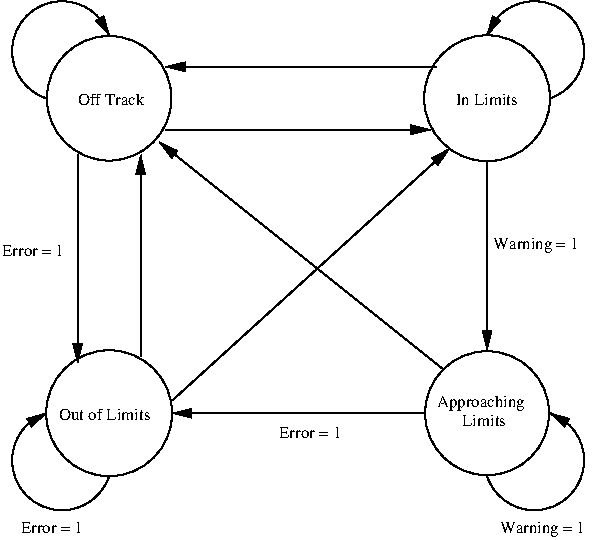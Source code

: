 #FIG 3.2  Produced by xfig version 3.2.5
Landscape
Center
Metric
A4      
100.00
Single
-2
1200 2
5 1 0 1 0 7 50 -1 -1 0.000 0 0 1 0 787.500 337.500 675 675 450 225 1125 225
	1 1 1.00 60.00 120.00
5 1 0 1 0 7 50 -1 -1 0.000 0 1 1 0 4162.500 337.500 4275 675 4500 225 3825 225
	1 1 1.00 60.00 120.00
5 1 0 1 0 7 50 -1 -1 0.000 0 1 1 0 4162.500 3262.500 3825 3375 4500 3375 4275 2925
	1 1 1.00 60.00 120.00
5 1 0 1 0 7 50 -1 -1 0.000 0 0 1 0 787.500 3262.500 1125 3375 675 3600 675 2925
	1 1 1.00 60.00 120.00
6 675 2475 1575 3375
1 3 0 1 0 7 50 -1 -1 0.000 1 0.0000 1125 2925 450 450 1125 2925 1485 3195
4 0 0 50 -1 0 8 0.0000 4 90 795 765 2970 Out of Limits\001
-6
6 3375 2475 4275 3375
1 3 0 1 0 7 50 -1 -1 0.000 1 0.0000 3825 2925 443 443 3825 2925 4005 3330
4 0 0 50 -1 0 8 0.0000 4 120 765 3465 2880 Approaching\001
4 0 0 50 -1 0 8 0.0000 4 90 390 3645 3015 Limits\001
-6
6 675 225 1575 1125
1 3 0 1 0 7 50 -1 -1 0.000 1 0.0000 1125 675 445 445 1125 675 1440 990
4 0 0 50 -1 0 8 0.0000 4 90 555 900 720 Off Track\001
-6
6 3375 225 4275 1125
1 3 0 1 0 7 50 -1 -1 0.000 1 0.0000 3825 675 450 450 3825 675 4185 945
4 0 0 50 -1 0 8 0.0000 4 90 540 3600 720 In Limits\001
-6
2 1 0 1 0 7 50 -1 -1 0.000 0 0 -1 1 0 2
	1 1 1.00 60.00 120.00
	 1575 2835 3555 1035
2 1 0 1 0 7 50 -1 -1 0.000 0 0 -1 1 0 2
	1 1 1.00 60.00 120.00
	 3825 1125 3825 2475
2 1 0 1 0 7 50 -1 -1 0.000 0 0 -1 1 0 2
	1 1 1.00 60.00 120.00
	 3375 2925 1575 2925
2 1 0 1 0 7 50 -1 -1 0.000 0 0 -1 1 0 2
	1 1 1.00 60.00 120.00
	 1530 900 3420 900
2 1 0 1 0 7 50 -1 -1 0.000 0 0 -1 1 0 2
	1 1 1.00 60.00 120.00
	 900 1080 900 2565
2 1 0 1 0 7 50 -1 -1 0.000 0 0 -1 1 0 2
	1 1 1.00 60.00 120.00
	 3465 450 1530 450
2 1 0 1 0 7 50 -1 -1 0.000 0 0 -1 1 0 2
	1 1 1.00 60.00 120.00
	 1350 2520 1350 1080
2 1 0 1 0 7 50 -1 -1 0.000 0 0 -1 1 0 2
	1 1 1.00 60.00 120.00
	 3510 2610 1485 990
4 0 0 50 -1 0 8 0.0000 4 90 510 495 3780 Error = 1\001
4 0 0 50 -1 0 8 0.0000 4 90 510 2340 3105 Error = 1\001
4 0 0 50 -1 0 8 0.0000 4 90 510 360 1800 Error = 1\001
4 0 0 50 -1 0 8 0.0000 4 120 720 3915 3780 Warning = 1\001
4 0 0 50 -1 0 8 0.0000 4 120 720 3870 1755 Warning = 1\001
